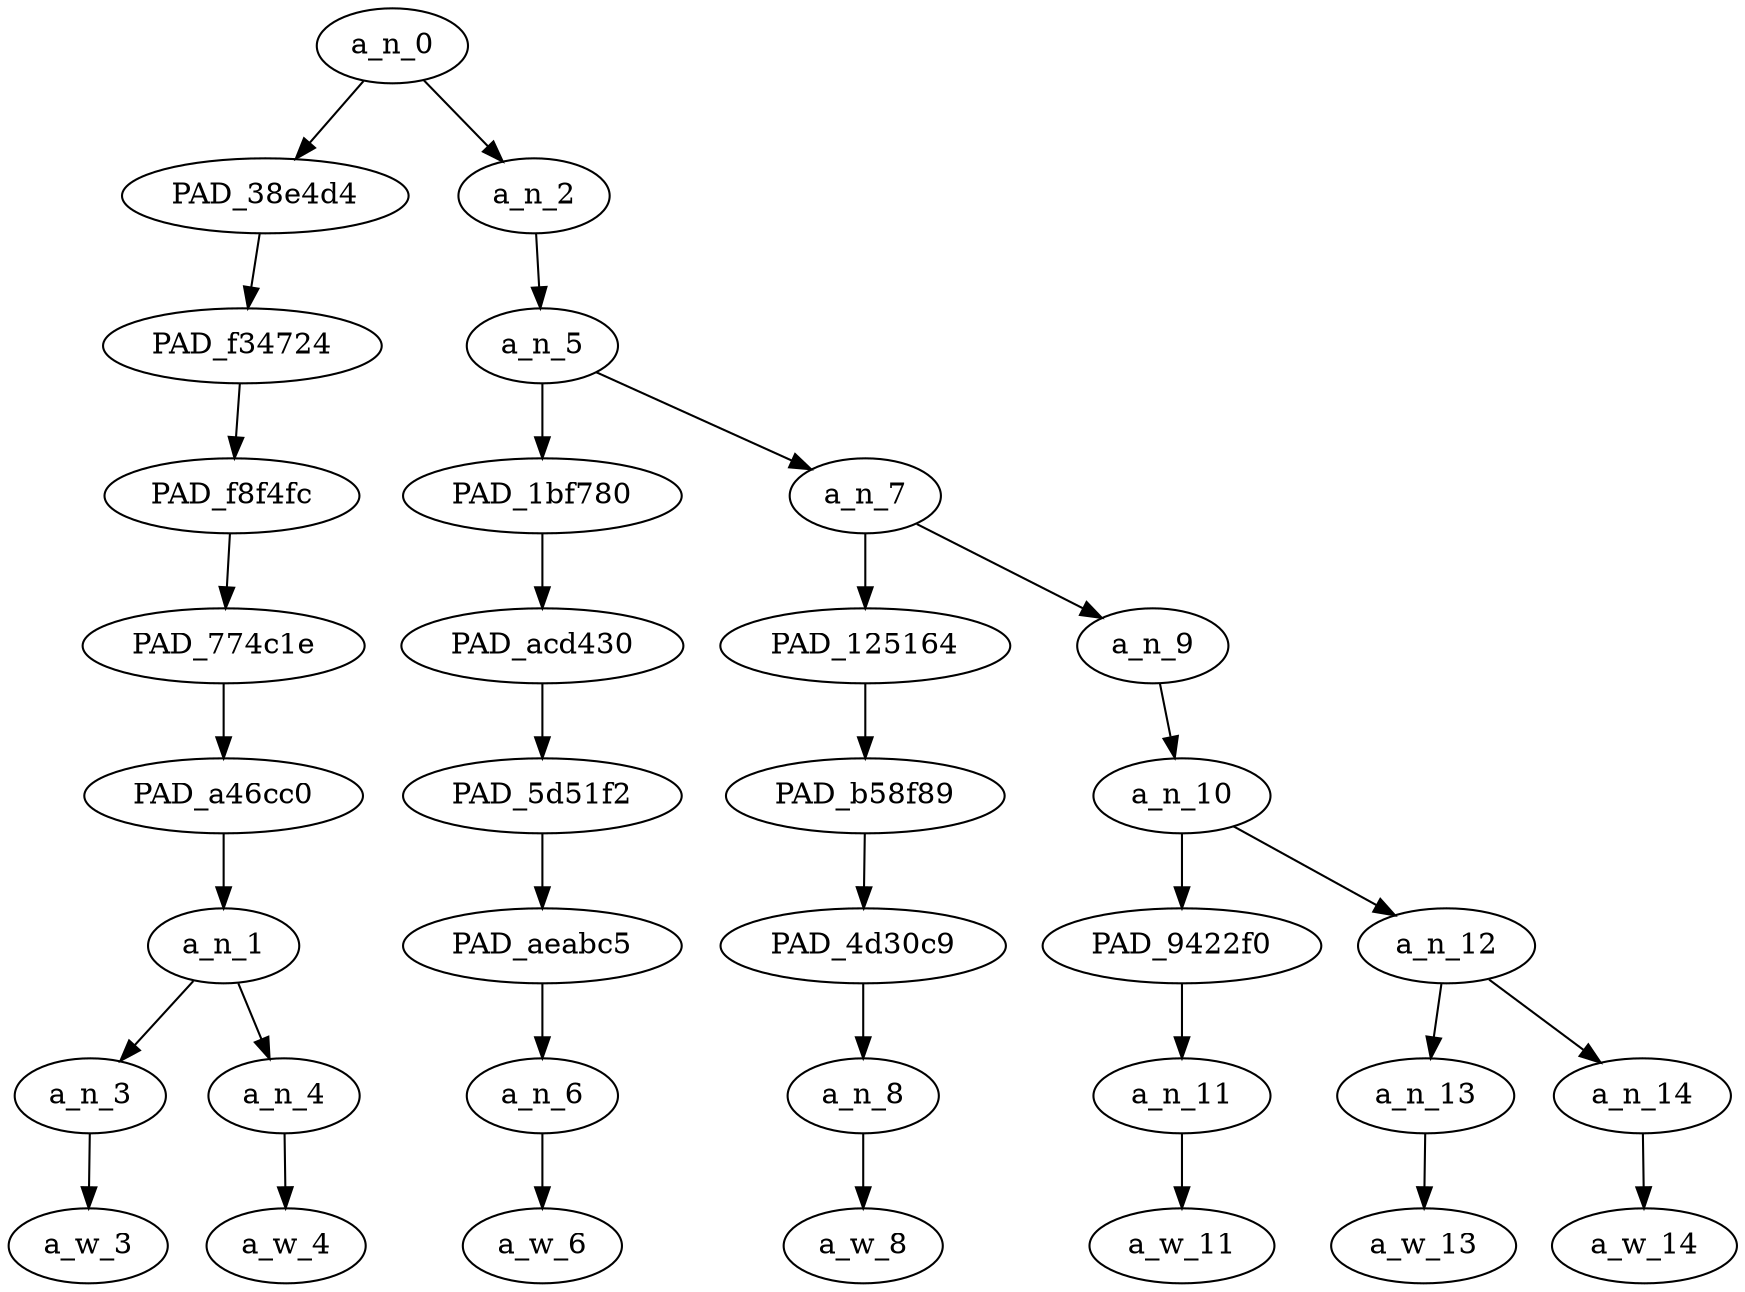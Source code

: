 strict digraph "" {
	a_n_0	[div_dir=1,
		index=0,
		level=8,
		pos="1.71875,8!",
		text_span="[0, 1, 2, 3, 4, 5, 6]",
		value=0.99999998];
	PAD_38e4d4	[div_dir=1,
		index=0,
		level=7,
		pos="0.5,7!",
		text_span="[0, 1]",
		value=0.18581234];
	a_n_0 -> PAD_38e4d4;
	a_n_2	[div_dir=1,
		index=1,
		level=7,
		pos="2.9375,7!",
		text_span="[2, 3, 4, 5, 6]",
		value=0.81385658];
	a_n_0 -> a_n_2;
	PAD_f34724	[div_dir=1,
		index=0,
		level=6,
		pos="0.5,6!",
		text_span="[0, 1]",
		value=0.18581234];
	PAD_38e4d4 -> PAD_f34724;
	PAD_f8f4fc	[div_dir=1,
		index=0,
		level=5,
		pos="0.5,5!",
		text_span="[0, 1]",
		value=0.18581234];
	PAD_f34724 -> PAD_f8f4fc;
	PAD_774c1e	[div_dir=1,
		index=0,
		level=4,
		pos="0.5,4!",
		text_span="[0, 1]",
		value=0.18581234];
	PAD_f8f4fc -> PAD_774c1e;
	PAD_a46cc0	[div_dir=1,
		index=0,
		level=3,
		pos="0.5,3!",
		text_span="[0, 1]",
		value=0.18581234];
	PAD_774c1e -> PAD_a46cc0;
	a_n_1	[div_dir=1,
		index=0,
		level=2,
		pos="0.5,2!",
		text_span="[0, 1]",
		value=0.18581234];
	PAD_a46cc0 -> a_n_1;
	a_n_3	[div_dir=-1,
		index=0,
		level=1,
		pos="0.0,1!",
		text_span="[0]",
		value=0.08964580];
	a_n_1 -> a_n_3;
	a_n_4	[div_dir=1,
		index=1,
		level=1,
		pos="1.0,1!",
		text_span="[1]",
		value=0.09609678];
	a_n_1 -> a_n_4;
	a_w_3	[div_dir=0,
		index=0,
		level=0,
		pos="0,0!",
		text_span="[0]",
		value=couple];
	a_n_3 -> a_w_3;
	a_w_4	[div_dir=0,
		index=1,
		level=0,
		pos="1,0!",
		text_span="[1]",
		value=friends];
	a_n_4 -> a_w_4;
	a_n_5	[div_dir=1,
		index=1,
		level=6,
		pos="2.9375,6!",
		text_span="[2, 3, 4, 5, 6]",
		value=0.81351541];
	a_n_2 -> a_n_5;
	PAD_1bf780	[div_dir=1,
		index=1,
		level=5,
		pos="2.0,5!",
		text_span="[2]",
		value=0.06404477];
	a_n_5 -> PAD_1bf780;
	a_n_7	[div_dir=1,
		index=2,
		level=5,
		pos="3.875,5!",
		text_span="[3, 4, 5, 6]",
		value=0.74912947];
	a_n_5 -> a_n_7;
	PAD_acd430	[div_dir=1,
		index=1,
		level=4,
		pos="2.0,4!",
		text_span="[2]",
		value=0.06404477];
	PAD_1bf780 -> PAD_acd430;
	PAD_5d51f2	[div_dir=1,
		index=1,
		level=3,
		pos="2.0,3!",
		text_span="[2]",
		value=0.06404477];
	PAD_acd430 -> PAD_5d51f2;
	PAD_aeabc5	[div_dir=1,
		index=1,
		level=2,
		pos="2.0,2!",
		text_span="[2]",
		value=0.06404477];
	PAD_5d51f2 -> PAD_aeabc5;
	a_n_6	[div_dir=1,
		index=2,
		level=1,
		pos="2.0,1!",
		text_span="[2]",
		value=0.06404477];
	PAD_aeabc5 -> a_n_6;
	a_w_6	[div_dir=0,
		index=2,
		level=0,
		pos="2,0!",
		text_span="[2]",
		value=you];
	a_n_6 -> a_w_6;
	PAD_125164	[div_dir=-1,
		index=2,
		level=4,
		pos="3.0,4!",
		text_span="[3]",
		value=0.11476413];
	a_n_7 -> PAD_125164;
	a_n_9	[div_dir=1,
		index=3,
		level=4,
		pos="4.75,4!",
		text_span="[4, 5, 6]",
		value=0.63404716];
	a_n_7 -> a_n_9;
	PAD_b58f89	[div_dir=-1,
		index=2,
		level=3,
		pos="3.0,3!",
		text_span="[3]",
		value=0.11476413];
	PAD_125164 -> PAD_b58f89;
	PAD_4d30c9	[div_dir=-1,
		index=2,
		level=2,
		pos="3.0,2!",
		text_span="[3]",
		value=0.11476413];
	PAD_b58f89 -> PAD_4d30c9;
	a_n_8	[div_dir=-1,
		index=3,
		level=1,
		pos="3.0,1!",
		text_span="[3]",
		value=0.11476413];
	PAD_4d30c9 -> a_n_8;
	a_w_8	[div_dir=0,
		index=3,
		level=0,
		pos="3,0!",
		text_span="[3]",
		value=know];
	a_n_8 -> a_w_8;
	a_n_10	[div_dir=1,
		index=3,
		level=3,
		pos="4.75,3!",
		text_span="[4, 5, 6]",
		value=0.63337340];
	a_n_9 -> a_n_10;
	PAD_9422f0	[div_dir=1,
		index=3,
		level=2,
		pos="4.0,2!",
		text_span="[4]",
		value=0.42594086];
	a_n_10 -> PAD_9422f0;
	a_n_12	[div_dir=-1,
		index=4,
		level=2,
		pos="5.5,2!",
		text_span="[5, 6]",
		value=0.20675878];
	a_n_10 -> a_n_12;
	a_n_11	[div_dir=1,
		index=4,
		level=1,
		pos="4.0,1!",
		text_span="[4]",
		value=0.42594086];
	PAD_9422f0 -> a_n_11;
	a_w_11	[div_dir=0,
		index=4,
		level=0,
		pos="4,0!",
		text_span="[4]",
		value=bitches];
	a_n_11 -> a_w_11;
	a_n_13	[div_dir=1,
		index=5,
		level=1,
		pos="5.0,1!",
		text_span="[5]",
		value=0.08840319];
	a_n_12 -> a_n_13;
	a_n_14	[div_dir=-1,
		index=6,
		level=1,
		pos="6.0,1!",
		text_span="[6]",
		value=0.11794755];
	a_n_12 -> a_n_14;
	a_w_13	[div_dir=0,
		index=5,
		level=0,
		pos="5,0!",
		text_span="[5]",
		value=get];
	a_n_13 -> a_w_13;
	a_w_14	[div_dir=0,
		index=6,
		level=0,
		pos="6,0!",
		text_span="[6]",
		value=funny];
	a_n_14 -> a_w_14;
}
